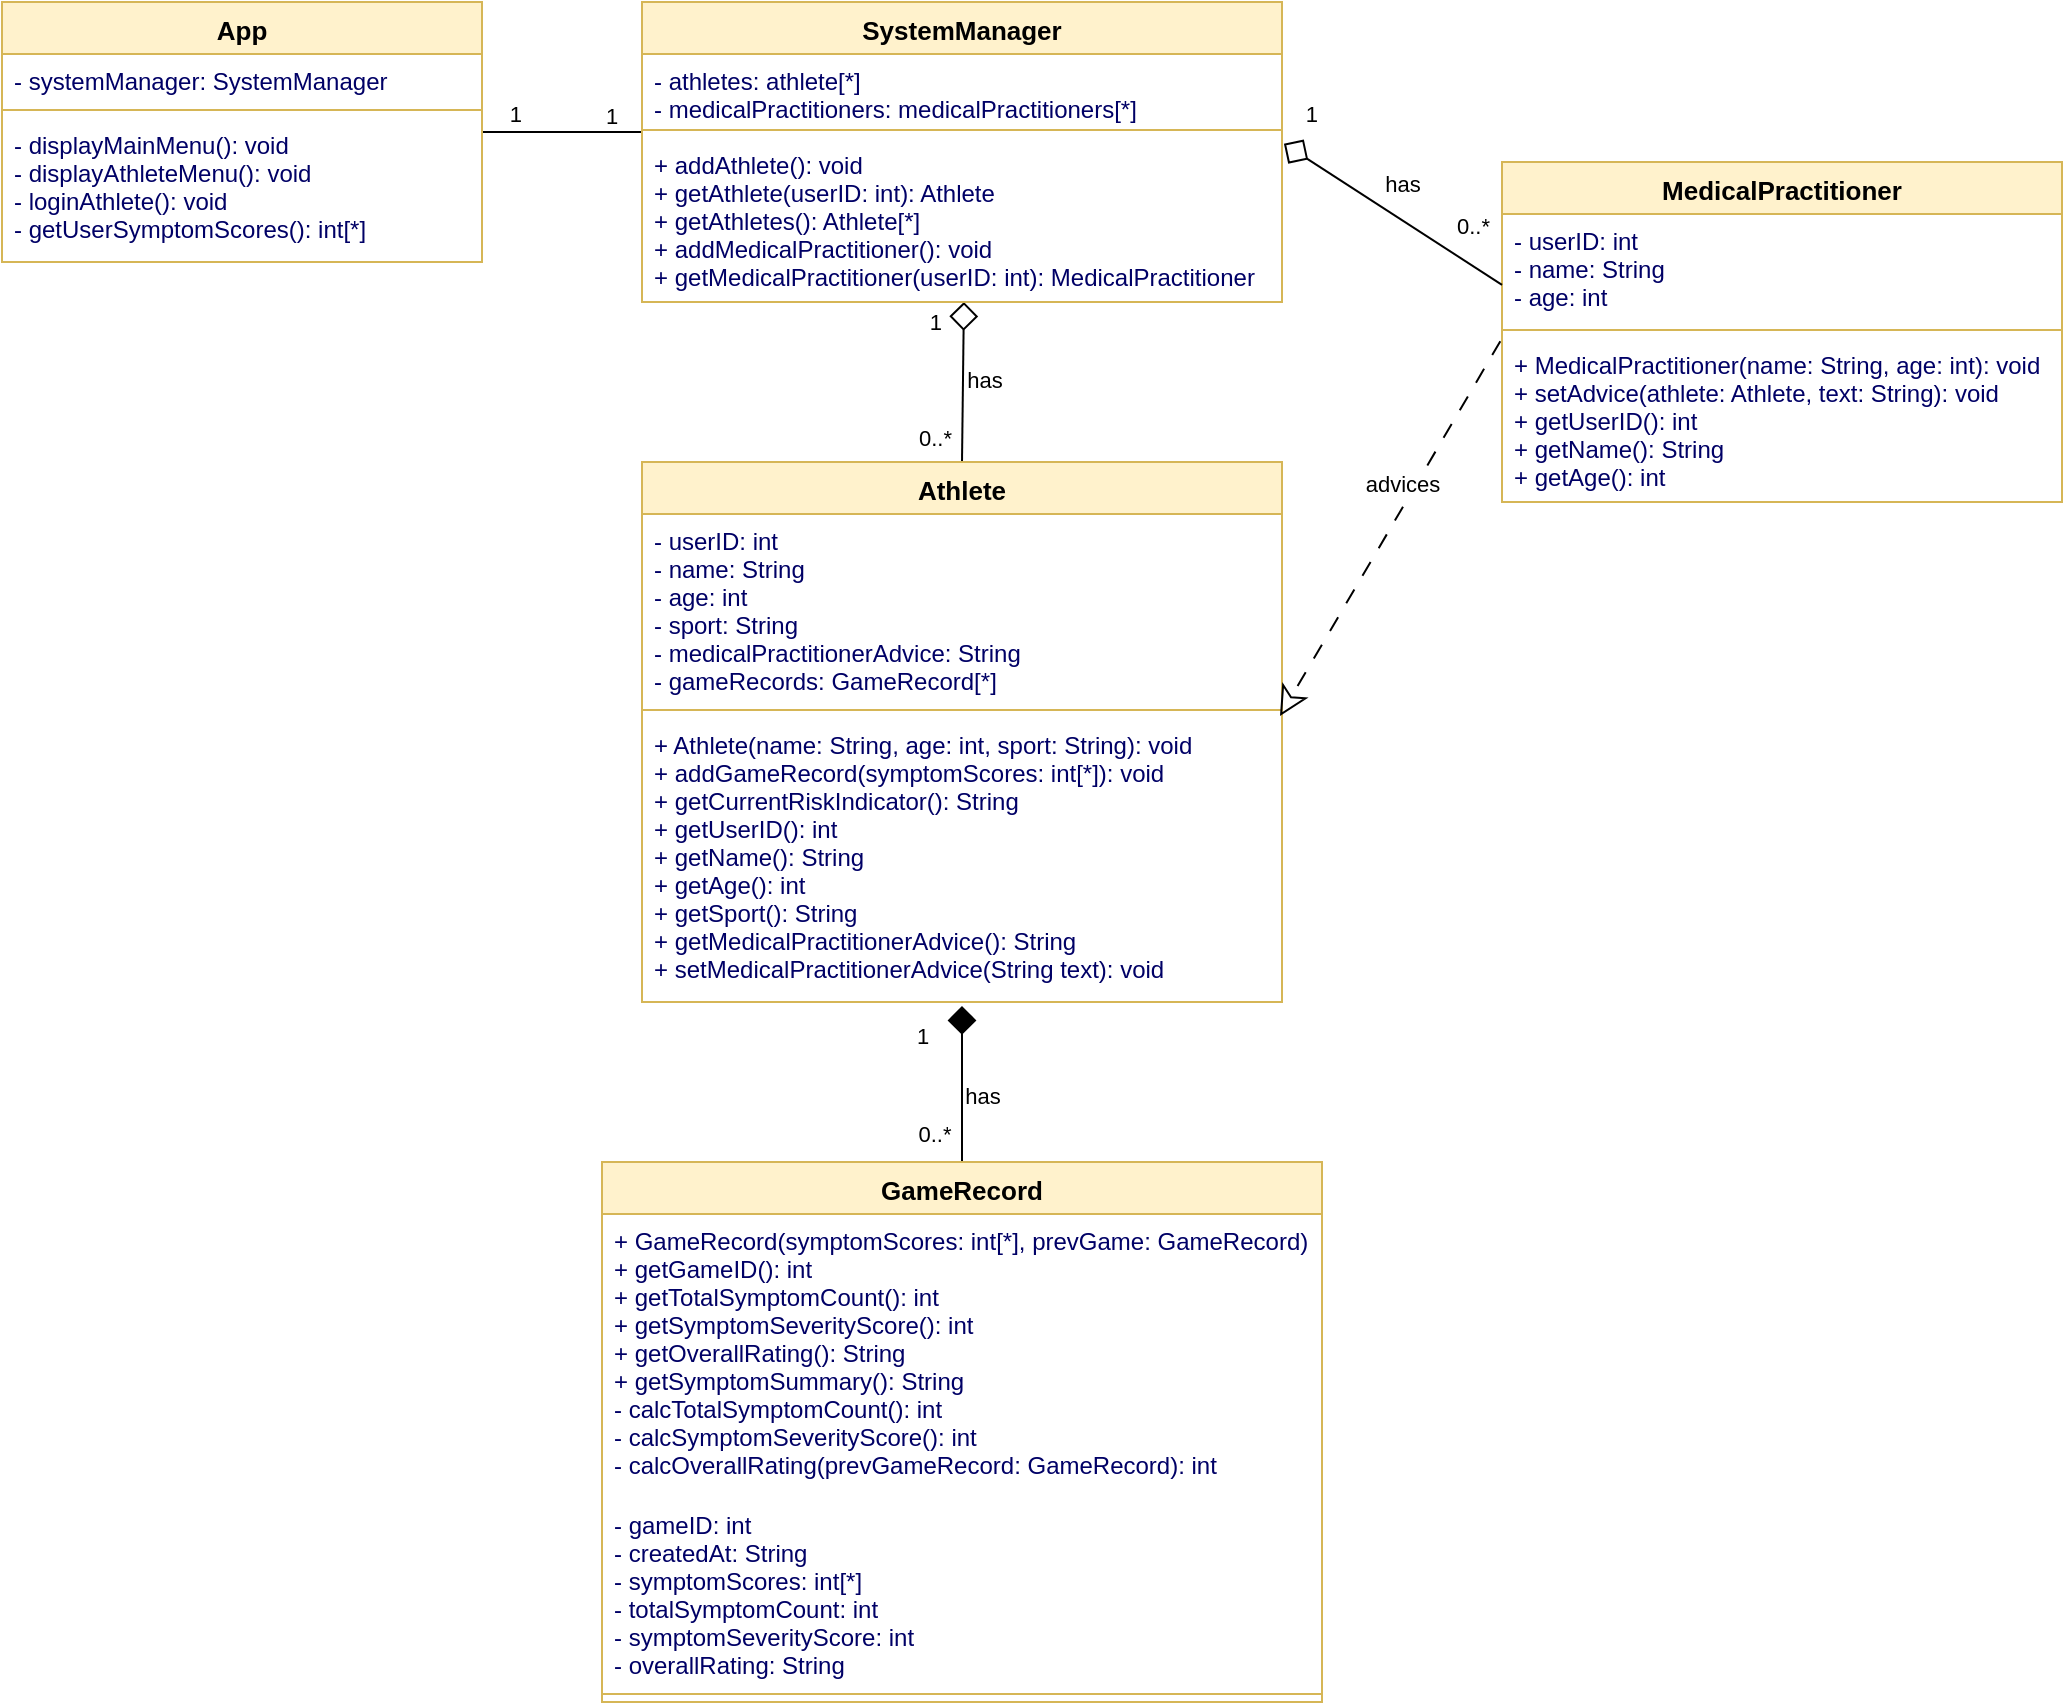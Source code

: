 <mxfile>
    <diagram id="e50d5a8b-f89a-59a1-6115-5f8c8060d788" name="Page-1">
        <mxGraphModel dx="1054" dy="916" grid="1" gridSize="10" guides="1" tooltips="1" connect="1" arrows="1" fold="1" page="1" pageScale="1" pageWidth="1169" pageHeight="1654" math="0" shadow="0">
            <root>
                <mxCell id="0"/>
                <mxCell id="1" parent="0"/>
                <mxCell id="77" style="edgeStyle=none;html=1;entryX=0;entryY=0.625;entryDx=0;entryDy=0;entryPerimeter=0;strokeColor=default;endArrow=none;endFill=0;" parent="1" target="7" edge="1">
                    <mxGeometry relative="1" as="geometry">
                        <mxPoint x="280" y="145" as="sourcePoint"/>
                    </mxGeometry>
                </mxCell>
                <mxCell id="78" value="1" style="edgeLabel;html=1;align=right;verticalAlign=bottom;resizable=0;points=[];labelPosition=left;verticalLabelPosition=top;" parent="77" vertex="1" connectable="0">
                    <mxGeometry x="-0.442" y="1" relative="1" as="geometry">
                        <mxPoint x="-2" as="offset"/>
                    </mxGeometry>
                </mxCell>
                <mxCell id="79" value="1" style="edgeLabel;html=1;align=left;verticalAlign=bottom;resizable=0;points=[];labelPosition=right;verticalLabelPosition=top;" parent="77" vertex="1" connectable="0">
                    <mxGeometry x="0.342" relative="1" as="geometry">
                        <mxPoint x="6" as="offset"/>
                    </mxGeometry>
                </mxCell>
                <mxCell id="41fe28ffb9dbdb2c-22" value="App" style="swimlane;fontStyle=1;align=center;verticalAlign=top;childLayout=stackLayout;horizontal=1;startSize=26;horizontalStack=0;resizeParent=1;resizeParentMax=0;resizeLast=0;collapsible=1;marginBottom=0;swimlaneFillColor=#ffffff;strokeColor=#d6b656;strokeWidth=1;fillColor=#fff2cc;fontSize=13;" parent="1" vertex="1">
                    <mxGeometry x="40" y="80" width="240" height="130" as="geometry"/>
                </mxCell>
                <mxCell id="41fe28ffb9dbdb2c-23" value="- systemManager: SystemManager" style="text;strokeColor=none;fillColor=none;align=left;verticalAlign=top;spacingLeft=4;spacingRight=4;overflow=hidden;rotatable=0;points=[[0,0.5],[1,0.5]];portConstraint=eastwest;fontColor=#000066;" parent="41fe28ffb9dbdb2c-22" vertex="1">
                    <mxGeometry y="26" width="240" height="24" as="geometry"/>
                </mxCell>
                <mxCell id="41fe28ffb9dbdb2c-24" value="" style="line;strokeWidth=1;fillColor=#fff2cc;align=left;verticalAlign=middle;spacingTop=-1;spacingLeft=3;spacingRight=3;rotatable=0;labelPosition=right;points=[];portConstraint=eastwest;strokeColor=#d6b656;" parent="41fe28ffb9dbdb2c-22" vertex="1">
                    <mxGeometry y="50" width="240" height="8" as="geometry"/>
                </mxCell>
                <mxCell id="41fe28ffb9dbdb2c-25" value="- displayMainMenu(): void&#10;- displayAthleteMenu(): void&#10;- loginAthlete(): void&#10;- getUserSymptomScores(): int[*]" style="text;strokeColor=none;fillColor=none;align=left;verticalAlign=top;spacingLeft=4;spacingRight=4;overflow=hidden;rotatable=0;points=[[0,0.5],[1,0.5]];portConstraint=eastwest;fontColor=#000066;" parent="41fe28ffb9dbdb2c-22" vertex="1">
                    <mxGeometry y="58" width="240" height="72" as="geometry"/>
                </mxCell>
                <mxCell id="70" style="edgeStyle=none;html=1;entryX=0.5;entryY=0;entryDx=0;entryDy=0;strokeColor=default;endArrow=none;endFill=0;labelPosition=left;verticalLabelPosition=top;align=right;verticalAlign=bottom;startArrow=diamond;startFill=0;endSize=12;startSize=12;exitX=0.503;exitY=1;exitDx=0;exitDy=0;exitPerimeter=0;" parent="1" target="47" edge="1" source="8">
                    <mxGeometry relative="1" as="geometry">
                        <mxPoint x="520" y="220" as="sourcePoint"/>
                    </mxGeometry>
                </mxCell>
                <mxCell id="74" value="1" style="edgeLabel;html=1;align=right;verticalAlign=bottom;resizable=0;points=[];labelPosition=left;verticalLabelPosition=top;" parent="70" vertex="1" connectable="0">
                    <mxGeometry x="-0.474" y="2" relative="1" as="geometry">
                        <mxPoint x="-12" y="-3" as="offset"/>
                    </mxGeometry>
                </mxCell>
                <mxCell id="75" value="0..*" style="edgeLabel;html=1;align=right;verticalAlign=top;resizable=0;points=[];labelPosition=left;verticalLabelPosition=bottom;" parent="70" vertex="1" connectable="0">
                    <mxGeometry x="0.207" y="2" relative="1" as="geometry">
                        <mxPoint x="-7" y="6" as="offset"/>
                    </mxGeometry>
                </mxCell>
                <mxCell id="85" value="has" style="edgeLabel;html=1;align=center;verticalAlign=middle;resizable=0;points=[];" parent="70" vertex="1" connectable="0">
                    <mxGeometry x="-0.027" y="1" relative="1" as="geometry">
                        <mxPoint x="9" as="offset"/>
                    </mxGeometry>
                </mxCell>
                <mxCell id="5" value="SystemManager" style="swimlane;fontStyle=1;align=center;verticalAlign=top;childLayout=stackLayout;horizontal=1;startSize=26;horizontalStack=0;resizeParent=1;resizeParentMax=0;resizeLast=0;collapsible=1;marginBottom=0;swimlaneFillColor=#ffffff;strokeColor=#d6b656;strokeWidth=1;fillColor=#fff2cc;fontSize=13;" parent="1" vertex="1">
                    <mxGeometry x="360" y="80" width="320" height="150" as="geometry"/>
                </mxCell>
                <mxCell id="6" value="- athletes: athlete[*]&#10;- medicalPractitioners: medicalPractitioners[*]" style="text;strokeColor=none;fillColor=none;align=left;verticalAlign=top;spacingLeft=4;spacingRight=4;overflow=hidden;rotatable=0;points=[[0,0.5],[1,0.5]];portConstraint=eastwest;fontColor=#000066;" parent="5" vertex="1">
                    <mxGeometry y="26" width="320" height="34" as="geometry"/>
                </mxCell>
                <mxCell id="7" value="" style="line;strokeWidth=1;fillColor=#fff2cc;align=left;verticalAlign=middle;spacingTop=-1;spacingLeft=3;spacingRight=3;rotatable=0;labelPosition=right;points=[];portConstraint=eastwest;strokeColor=#d6b656;" parent="5" vertex="1">
                    <mxGeometry y="60" width="320" height="8" as="geometry"/>
                </mxCell>
                <mxCell id="8" value="+ addAthlete(): void&#10;+ getAthlete(userID: int): Athlete&#10;+ getAthletes(): Athlete[*]&#10;+ addMedicalPractitioner(): void&#10;+ getMedicalPractitioner(userID: int): MedicalPractitioner" style="text;strokeColor=none;fillColor=none;align=left;verticalAlign=top;spacingLeft=4;spacingRight=4;overflow=hidden;rotatable=0;points=[[0,0.5],[1,0.5]];portConstraint=eastwest;fontColor=#000066;" parent="5" vertex="1">
                    <mxGeometry y="68" width="320" height="82" as="geometry"/>
                </mxCell>
                <mxCell id="80" style="edgeStyle=none;html=1;entryX=0.5;entryY=0;entryDx=0;entryDy=0;strokeColor=default;startArrow=diamond;startFill=1;endArrow=none;endFill=0;startSize=12;endSize=12;exitX=0.5;exitY=1.014;exitDx=0;exitDy=0;exitPerimeter=0;" parent="1" source="50" edge="1">
                    <mxGeometry relative="1" as="geometry">
                        <mxPoint x="520" y="550" as="sourcePoint"/>
                        <mxPoint x="520" y="660" as="targetPoint"/>
                    </mxGeometry>
                </mxCell>
                <mxCell id="83" value="1" style="edgeLabel;html=1;align=center;verticalAlign=middle;resizable=0;points=[];" parent="80" vertex="1" connectable="0">
                    <mxGeometry x="-0.531" relative="1" as="geometry">
                        <mxPoint x="-20" y="-4" as="offset"/>
                    </mxGeometry>
                </mxCell>
                <mxCell id="84" value="0..*" style="edgeLabel;html=1;align=center;verticalAlign=middle;resizable=0;points=[];" parent="80" vertex="1" connectable="0">
                    <mxGeometry x="0.458" relative="1" as="geometry">
                        <mxPoint x="-14" y="7" as="offset"/>
                    </mxGeometry>
                </mxCell>
                <mxCell id="86" value="has" style="edgeLabel;html=1;align=center;verticalAlign=middle;resizable=0;points=[];" parent="80" vertex="1" connectable="0">
                    <mxGeometry x="0.135" y="-2" relative="1" as="geometry">
                        <mxPoint x="12" as="offset"/>
                    </mxGeometry>
                </mxCell>
                <mxCell id="47" value="Athlete" style="swimlane;fontStyle=1;align=center;verticalAlign=top;childLayout=stackLayout;horizontal=1;startSize=26;horizontalStack=0;resizeParent=1;resizeParentMax=0;resizeLast=0;collapsible=1;marginBottom=0;swimlaneFillColor=#ffffff;strokeColor=#d6b656;strokeWidth=1;fillColor=#fff2cc;fontSize=13;" parent="1" vertex="1">
                    <mxGeometry x="360" y="310" width="320" height="270" as="geometry"/>
                </mxCell>
                <mxCell id="48" value="- userID: int&#10;- name: String&#10;- age: int&#10;- sport: String&#10;- medicalPractitionerAdvice: String&#10;- gameRecords: GameRecord[*]" style="text;strokeColor=none;fillColor=none;align=left;verticalAlign=top;spacingLeft=4;spacingRight=4;overflow=hidden;rotatable=0;points=[[0,0.5],[1,0.5]];portConstraint=eastwest;fontColor=#000066;" parent="47" vertex="1">
                    <mxGeometry y="26" width="320" height="94" as="geometry"/>
                </mxCell>
                <mxCell id="49" value="" style="line;strokeWidth=1;fillColor=#fff2cc;align=left;verticalAlign=middle;spacingTop=-1;spacingLeft=3;spacingRight=3;rotatable=0;labelPosition=right;points=[];portConstraint=eastwest;strokeColor=#d6b656;" parent="47" vertex="1">
                    <mxGeometry y="120" width="320" height="8" as="geometry"/>
                </mxCell>
                <mxCell id="50" value="+ Athlete(name: String, age: int, sport: String): void&#10;+ addGameRecord(symptomScores: int[*]): void&#10;+ getCurrentRiskIndicator(): String&#10;+ getUserID(): int&#10;+ getName(): String&#10;+ getAge(): int&#10;+ getSport(): String&#10;+ getMedicalPractitionerAdvice(): String&#10;+ setMedicalPractitionerAdvice(String text): void" style="text;strokeColor=none;fillColor=none;align=left;verticalAlign=top;spacingLeft=4;spacingRight=4;overflow=hidden;rotatable=0;points=[[0,0.5],[1,0.5]];portConstraint=eastwest;fontColor=#000066;" parent="47" vertex="1">
                    <mxGeometry y="128" width="320" height="142" as="geometry"/>
                </mxCell>
                <mxCell id="51" value="GameRecord" style="swimlane;fontStyle=1;align=center;verticalAlign=top;childLayout=stackLayout;horizontal=1;startSize=26;horizontalStack=0;resizeParent=1;resizeParentMax=0;resizeLast=0;collapsible=1;marginBottom=0;swimlaneFillColor=#ffffff;strokeColor=#d6b656;strokeWidth=1;fillColor=#fff2cc;fontSize=13;" parent="1" vertex="1">
                    <mxGeometry x="340" y="660" width="360" height="270" as="geometry"/>
                </mxCell>
                <mxCell id="54" value="+ GameRecord(symptomScores: int[*], prevGame: GameRecord)&#10;+ getGameID(): int&#10;+ getTotalSymptomCount(): int&#10;+ getSymptomSeverityScore(): int&#10;+ getOverallRating(): String&#10;+ getSymptomSummary(): String&#10;- calcTotalSymptomCount(): int&#10;- calcSymptomSeverityScore(): int&#10;- calcOverallRating(prevGameRecord: GameRecord): int&#10;" style="text;strokeColor=none;fillColor=none;align=left;verticalAlign=top;spacingLeft=4;spacingRight=4;overflow=hidden;rotatable=0;points=[[0,0.5],[1,0.5]];portConstraint=eastwest;fontColor=#000066;" parent="51" vertex="1">
                    <mxGeometry y="26" width="360" height="142" as="geometry"/>
                </mxCell>
                <mxCell id="52" value="- gameID: int&#10;- createdAt: String&#10;- symptomScores: int[*]&#10;- totalSymptomCount: int&#10;- symptomSeverityScore: int&#10;- overallRating: String" style="text;strokeColor=none;fillColor=none;align=left;verticalAlign=top;spacingLeft=4;spacingRight=4;overflow=hidden;rotatable=0;points=[[0,0.5],[1,0.5]];portConstraint=eastwest;fontColor=#000066;" parent="51" vertex="1">
                    <mxGeometry y="168" width="360" height="94" as="geometry"/>
                </mxCell>
                <mxCell id="53" value="" style="line;strokeWidth=1;fillColor=#fff2cc;align=left;verticalAlign=middle;spacingTop=-1;spacingLeft=3;spacingRight=3;rotatable=0;labelPosition=right;points=[];portConstraint=eastwest;strokeColor=#d6b656;" parent="51" vertex="1">
                    <mxGeometry y="262" width="360" height="8" as="geometry"/>
                </mxCell>
                <mxCell id="87" value="MedicalPractitioner" style="swimlane;fontStyle=1;align=center;verticalAlign=top;childLayout=stackLayout;horizontal=1;startSize=26;horizontalStack=0;resizeParent=1;resizeParentMax=0;resizeLast=0;collapsible=1;marginBottom=0;swimlaneFillColor=#ffffff;strokeColor=#d6b656;strokeWidth=1;fillColor=#fff2cc;fontSize=13;" vertex="1" parent="1">
                    <mxGeometry x="790" y="160" width="280" height="170" as="geometry"/>
                </mxCell>
                <mxCell id="88" value="- userID: int&#10;- name: String&#10;- age: int&#10;" style="text;strokeColor=none;fillColor=none;align=left;verticalAlign=top;spacingLeft=4;spacingRight=4;overflow=hidden;rotatable=0;points=[[0,0.5],[1,0.5]];portConstraint=eastwest;fontColor=#000066;" vertex="1" parent="87">
                    <mxGeometry y="26" width="280" height="54" as="geometry"/>
                </mxCell>
                <mxCell id="89" value="" style="line;strokeWidth=1;fillColor=#fff2cc;align=left;verticalAlign=middle;spacingTop=-1;spacingLeft=3;spacingRight=3;rotatable=0;labelPosition=right;points=[];portConstraint=eastwest;strokeColor=#d6b656;" vertex="1" parent="87">
                    <mxGeometry y="80" width="280" height="8" as="geometry"/>
                </mxCell>
                <mxCell id="90" value="+ MedicalPractitioner(name: String, age: int): void&#10;+ setAdvice(athlete: Athlete, text: String): void&#10;+ getUserID(): int&#10;+ getName(): String&#10;+ getAge(): int" style="text;strokeColor=none;fillColor=none;align=left;verticalAlign=top;spacingLeft=4;spacingRight=4;overflow=hidden;rotatable=0;points=[[0,0.5],[1,0.5]];portConstraint=eastwest;fontColor=#000066;" vertex="1" parent="87">
                    <mxGeometry y="88" width="280" height="82" as="geometry"/>
                </mxCell>
                <mxCell id="91" style="edgeStyle=none;html=1;entryX=0;entryY=0.656;entryDx=0;entryDy=0;strokeColor=default;endArrow=none;endFill=0;labelPosition=left;verticalLabelPosition=top;align=right;verticalAlign=bottom;startArrow=diamond;startFill=0;endSize=12;startSize=12;exitX=1.003;exitY=0.035;exitDx=0;exitDy=0;exitPerimeter=0;entryPerimeter=0;" edge="1" parent="1" source="8" target="88">
                    <mxGeometry relative="1" as="geometry">
                        <mxPoint x="710" y="200" as="sourcePoint"/>
                        <mxPoint x="710" y="290" as="targetPoint"/>
                    </mxGeometry>
                </mxCell>
                <mxCell id="92" value="1" style="edgeLabel;html=1;align=right;verticalAlign=bottom;resizable=0;points=[];labelPosition=left;verticalLabelPosition=top;" vertex="1" connectable="0" parent="91">
                    <mxGeometry x="-0.474" y="2" relative="1" as="geometry">
                        <mxPoint x="-12" y="-23" as="offset"/>
                    </mxGeometry>
                </mxCell>
                <mxCell id="93" value="0..*" style="edgeLabel;html=1;align=right;verticalAlign=top;resizable=0;points=[];labelPosition=left;verticalLabelPosition=bottom;" vertex="1" connectable="0" parent="91">
                    <mxGeometry x="0.207" y="2" relative="1" as="geometry">
                        <mxPoint x="37" y="-13" as="offset"/>
                    </mxGeometry>
                </mxCell>
                <mxCell id="94" value="has" style="edgeLabel;html=1;align=center;verticalAlign=middle;resizable=0;points=[];" vertex="1" connectable="0" parent="91">
                    <mxGeometry x="-0.027" y="1" relative="1" as="geometry">
                        <mxPoint x="5" y="-14" as="offset"/>
                    </mxGeometry>
                </mxCell>
                <mxCell id="95" style="edgeStyle=none;html=1;exitX=-0.003;exitY=0.02;exitDx=0;exitDy=0;exitPerimeter=0;dashed=1;dashPattern=8 8;endArrow=classic;endFill=0;startSize=18;endSize=12;" edge="1" parent="1" source="90">
                    <mxGeometry relative="1" as="geometry">
                        <mxPoint x="789" y="226" as="sourcePoint"/>
                        <mxPoint x="679" y="437" as="targetPoint"/>
                    </mxGeometry>
                </mxCell>
                <mxCell id="98" value="advices" style="edgeLabel;html=1;align=center;verticalAlign=middle;resizable=0;points=[];" vertex="1" connectable="0" parent="95">
                    <mxGeometry x="-0.379" y="-2" relative="1" as="geometry">
                        <mxPoint x="-13" y="14" as="offset"/>
                    </mxGeometry>
                </mxCell>
            </root>
        </mxGraphModel>
    </diagram>
</mxfile>
